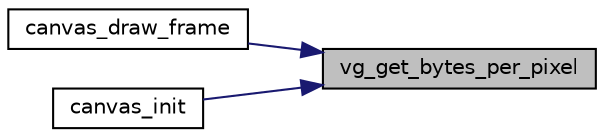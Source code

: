 digraph "vg_get_bytes_per_pixel"
{
 // LATEX_PDF_SIZE
  edge [fontname="Helvetica",fontsize="10",labelfontname="Helvetica",labelfontsize="10"];
  node [fontname="Helvetica",fontsize="10",shape=record];
  rankdir="RL";
  Node1 [label="vg_get_bytes_per_pixel",height=0.2,width=0.4,color="black", fillcolor="grey75", style="filled", fontcolor="black",tooltip="Gets the number of bytes used to represent a single pixel."];
  Node1 -> Node2 [dir="back",color="midnightblue",fontsize="10",style="solid",fontname="Helvetica"];
  Node2 [label="canvas_draw_frame",height=0.2,width=0.4,color="black", fillcolor="white", style="filled",URL="$group__canvas.html#ga7212eaf58fd2e7ff08ae401d340d51cd",tooltip="Draws the canvas to the back buffer."];
  Node1 -> Node3 [dir="back",color="midnightblue",fontsize="10",style="solid",fontname="Helvetica"];
  Node3 [label="canvas_init",height=0.2,width=0.4,color="black", fillcolor="white", style="filled",URL="$group__canvas.html#ga89158f823ed46f7986c46db1ba08578d",tooltip="Initiates the canvas by setting up its initial content."];
}
